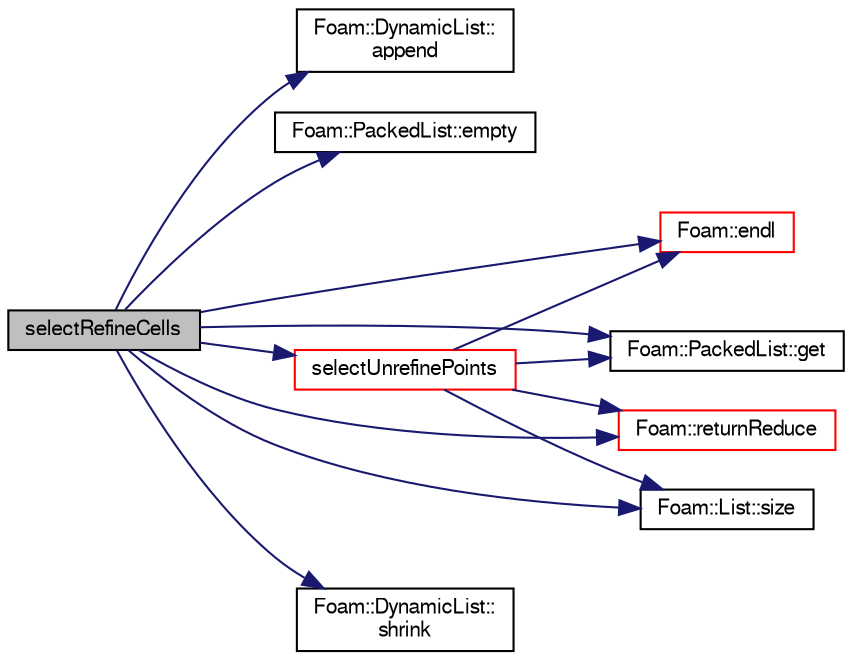 digraph "selectRefineCells"
{
  bgcolor="transparent";
  edge [fontname="FreeSans",fontsize="10",labelfontname="FreeSans",labelfontsize="10"];
  node [fontname="FreeSans",fontsize="10",shape=record];
  rankdir="LR";
  Node3465 [label="selectRefineCells",height=0.2,width=0.4,color="black", fillcolor="grey75", style="filled", fontcolor="black"];
  Node3465 -> Node3466 [color="midnightblue",fontsize="10",style="solid",fontname="FreeSans"];
  Node3466 [label="Foam::DynamicList::\lappend",height=0.2,width=0.4,color="black",URL="$a25890.html#a7b67b42af715604376ad63a681dee6d8",tooltip="Append an element at the end of the list. "];
  Node3465 -> Node3467 [color="midnightblue",fontsize="10",style="solid",fontname="FreeSans"];
  Node3467 [label="Foam::PackedList::empty",height=0.2,width=0.4,color="black",URL="$a25938.html#a644718bb2fb240de962dc3c9a1fdf0dc",tooltip="Return true if the list is empty (ie, size() is zero). "];
  Node3465 -> Node3468 [color="midnightblue",fontsize="10",style="solid",fontname="FreeSans"];
  Node3468 [label="Foam::endl",height=0.2,width=0.4,color="red",URL="$a21124.html#a2db8fe02a0d3909e9351bb4275b23ce4",tooltip="Add newline and flush stream. "];
  Node3465 -> Node3470 [color="midnightblue",fontsize="10",style="solid",fontname="FreeSans"];
  Node3470 [label="Foam::PackedList::get",height=0.2,width=0.4,color="black",URL="$a25938.html#a7765dcc7956af47317165c107001b59c",tooltip="Get value at index I. "];
  Node3465 -> Node3471 [color="midnightblue",fontsize="10",style="solid",fontname="FreeSans"];
  Node3471 [label="Foam::returnReduce",height=0.2,width=0.4,color="red",URL="$a21124.html#a8d528a67d2a9c6fe4fb94bc86872624b"];
  Node3465 -> Node3491 [color="midnightblue",fontsize="10",style="solid",fontname="FreeSans"];
  Node3491 [label="selectUnrefinePoints",height=0.2,width=0.4,color="red",URL="$a21370.html#a9338b20549fb958c4e244c51a8af3561",tooltip="Select points that can be unrefined. "];
  Node3491 -> Node3475 [color="midnightblue",fontsize="10",style="solid",fontname="FreeSans"];
  Node3475 [label="Foam::List::size",height=0.2,width=0.4,color="black",URL="$a25694.html#a8a5f6fa29bd4b500caf186f60245b384",tooltip="Override size to be inconsistent with allocated storage. "];
  Node3491 -> Node3470 [color="midnightblue",fontsize="10",style="solid",fontname="FreeSans"];
  Node3491 -> Node3471 [color="midnightblue",fontsize="10",style="solid",fontname="FreeSans"];
  Node3491 -> Node3468 [color="midnightblue",fontsize="10",style="solid",fontname="FreeSans"];
  Node3465 -> Node3853 [color="midnightblue",fontsize="10",style="solid",fontname="FreeSans"];
  Node3853 [label="Foam::DynamicList::\lshrink",height=0.2,width=0.4,color="black",URL="$a25890.html#a88964e734acd91f096c914d0cc5a6e75",tooltip="Shrink the allocated space to the number of elements used. "];
  Node3465 -> Node3475 [color="midnightblue",fontsize="10",style="solid",fontname="FreeSans"];
}
